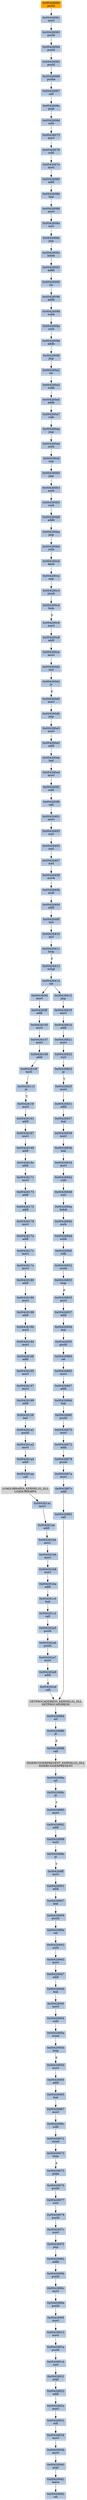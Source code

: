 strict digraph G {
	graph [bgcolor=transparent,
		name=G
	];
	node [color=lightsteelblue,
		fillcolor=lightsteelblue,
		shape=rectangle,
		style=filled
	];
	"0x00426954"	[label="0x00426954
subl"];
	"0x0042695a"	[label="0x0042695a
stosb"];
	"0x00426954" -> "0x0042695a"	[color="#000000"];
	"0x00426063"	[label="0x00426063
pushl"];
	"0x00426064"	[label="0x00426064
pushl"];
	"0x00426063" -> "0x00426064"	[color="#000000"];
	"0x0042640d"	[label="0x0042640d
addl"];
	"0x0042640f"	[label="0x0042640f
incl"];
	"0x0042640d" -> "0x0042640f"	[color="#000000"];
	"0x0042684f"	[label="0x0042684f
rolb"];
	"0x00426852"	[label="0x00426852
stosb"];
	"0x0042684f" -> "0x00426852"	[color="#000000"];
	"0x00426942"	[label="0x00426942
ret"];
	"0x0042609f"	[label="0x0042609f
jmp"];
	"0x004260a2"	[label="0x004260a2
stc"];
	"0x0042609f" -> "0x004260a2"	[color="#000000"];
	"0x00426848"	[label="0x00426848
xorl"];
	"0x0042684a"	[label="0x0042684a
lodsb"];
	"0x00426848" -> "0x0042684a"	[color="#000000"];
	"0x00426819"	[label="0x00426819
movl"];
	"0x0042681b"	[label="0x0042681b
addl"];
	"0x00426819" -> "0x0042681b"	[color="#000000"];
	"0x004260e3"	[label="0x004260e3
movl"];
	"0x004260e5"	[label="0x004260e5
addl"];
	"0x004260e3" -> "0x004260e5"	[color="#000000"];
	"0x00426865"	[label="0x00426865
movl"];
	"0x00426867"	[label="0x00426867
addl"];
	"0x00426865" -> "0x00426867"	[color="#000000"];
	"0x00426831"	[label="0x00426831
addl"];
	"0x00426837"	[label="0x00426837
leal"];
	"0x00426831" -> "0x00426837"	[color="#000000"];
	"0x00426839"	[label="0x00426839
movl"];
	"0x0042683b"	[label="0x0042683b
leal"];
	"0x00426839" -> "0x0042683b"	[color="#000000"];
	"0x0042616c"	[label="0x0042616c
addl"];
	"0x00426171"	[label="0x00426171
movl"];
	"0x0042616c" -> "0x00426171"	[color="#000000"];
	"0x00426173"	[label="0x00426173
addl"];
	"0x00426171" -> "0x00426173"	[color="#000000"];
	"0x00426886"	[label="0x00426886
je"];
	"0x00426888"	[label="0x00426888
call"];
	"0x00426886" -> "0x00426888"	[color="#000000",
		label=F];
	"0x004260c6"	[label="0x004260c6
movl"];
	"0x004260c8"	[label="0x004260c8
addl"];
	"0x004260c6" -> "0x004260c8"	[color="#000000"];
	"0x004260c4"	[label="0x004260c4
loop"];
	"0x004260c4" -> "0x004260c6"	[color="#000000",
		label=F];
	"0x00426414"	[label="0x00426414
ret"];
	"0x004260fd"	[label="0x004260fd
movl"];
	"0x00426414" -> "0x004260fd"	[color="#000000"];
	"0x00426815"	[label="0x00426815
jmp"];
	"0x00426414" -> "0x00426815"	[color="#000000"];
	"0x0042683d"	[label="0x0042683d
movl"];
	"0x00426842"	[label="0x00426842
subl"];
	"0x0042683d" -> "0x00426842"	[color="#000000"];
	"0x00426061"	[label="0x00426061
movl"];
	"0x00426061" -> "0x00426063"	[color="#000000"];
	"0x0042618b"	[label="0x0042618b
movl"];
	"0x0042618d"	[label="0x0042618d
movl"];
	"0x0042618b" -> "0x0042618d"	[color="#000000"];
	"0x004261b8"	[label="0x004261b8
movl"];
	"0x004261ba"	[label="0x004261ba
addl"];
	"0x004261b8" -> "0x004261ba"	[color="#000000"];
	"0x00426922"	[label="0x00426922
addl"];
	"0x0042692a"	[label="0x0042692a
movl"];
	"0x00426922" -> "0x0042692a"	[color="#000000"];
	"0x004260eb"	[label="0x004260eb
leal"];
	"0x004260ed"	[label="0x004260ed
movl"];
	"0x004260eb" -> "0x004260ed"	[color="#000000"];
	"0x00426197"	[label="0x00426197
movl"];
	"0x00426199"	[label="0x00426199
addl"];
	"0x00426197" -> "0x00426199"	[color="#000000"];
	"0x00426410"	[label="0x00426410
incl"];
	"0x00426411"	[label="0x00426411
loop"];
	"0x00426410" -> "0x00426411"	[color="#000000"];
	"0x00426967"	[label="0x00426967
movl"];
	"0x0042696c"	[label="0x0042696c
subl"];
	"0x00426967" -> "0x0042696c"	[color="#000000"];
	"0x0042606c"	[label="0x0042606c
popl"];
	"0x0042606d"	[label="0x0042606d
subl"];
	"0x0042606c" -> "0x0042606d"	[color="#000000"];
	"0x00426092"	[label="0x00426092
lodsb"];
	"0x00426093"	[label="0x00426093
addb"];
	"0x00426092" -> "0x00426093"	[color="#000000"];
	"0x00426972"	[label="0x00426972
stosb"];
	"0x0042696c" -> "0x00426972"	[color="#000000"];
	"0x00426080"	[label="0x00426080
addl"];
	"0x00426086"	[label="0x00426086
leal"];
	"0x00426080" -> "0x00426086"	[color="#000000"];
	ISDEBUGGERPRESENT_KERNEL32_DLL	[color=lightgrey,
		fillcolor=lightgrey,
		label="ISDEBUGGERPRESENT_KERNEL32_DLL
ISDEBUGGERPRESENT"];
	"0x00426888" -> ISDEBUGGERPRESENT_KERNEL32_DLL	[color="#000000"];
	"0x0042690a"	[label="0x0042690a
ret"];
	"0x00426943"	[label="0x00426943
xorb"];
	"0x0042690a" -> "0x00426943"	[color="#000000"];
	LOADLIBRARYA_KERNEL32_DLL	[color=lightgrey,
		fillcolor=lightgrey,
		label="LOADLIBRARYA_KERNEL32_DLL
LOADLIBRARYA"];
	"0x004261ac"	[label="0x004261ac
movl"];
	LOADLIBRARYA_KERNEL32_DLL -> "0x004261ac"	[color="#000000"];
	"0x0042615f"	[label="0x0042615f
movl"];
	"0x00426161"	[label="0x00426161
addl"];
	"0x0042615f" -> "0x00426161"	[color="#000000"];
	"0x004261c0"	[label="0x004261c0
leal"];
	"0x004261c2"	[label="0x004261c2
call"];
	"0x004261c0" -> "0x004261c2"	[color="#000000"];
	"0x00426931"	[label="0x00426931
roll"];
	"0x0042692a" -> "0x00426931"	[color="#000000"];
	"0x00426175"	[label="0x00426175
addl"];
	"0x00426173" -> "0x00426175"	[color="#000000"];
	"0x00426073"	[label="0x00426073
movl"];
	"0x0042606d" -> "0x00426073"	[color="#000000"];
	"0x00426821"	[label="0x00426821
movl"];
	"0x00426823"	[label="0x00426823
xorl"];
	"0x00426821" -> "0x00426823"	[color="#000000"];
	"0x00426115"	[label="0x00426115
je"];
	"0x00426115" -> "0x0042615f"	[color="#000000",
		label=T];
	"0x00426413"	[label="0x00426413
xchgl"];
	"0x00426413" -> "0x00426414"	[color="#000000"];
	"0x00426107"	[label="0x00426107
movl"];
	"0x00426109"	[label="0x00426109
addl"];
	"0x00426107" -> "0x00426109"	[color="#000000"];
	"0x00426186"	[label="0x00426186
movl"];
	"0x00426188"	[label="0x00426188
addl"];
	"0x00426186" -> "0x00426188"	[color="#000000"];
	"0x004260b0"	[label="0x004260b0
jmp"];
	"0x004260b3"	[label="0x004260b3
xorb"];
	"0x004260b0" -> "0x004260b3"	[color="#000000"];
	"0x00426188" -> "0x0042618b"	[color="#000000"];
	"0x0042619f"	[label="0x0042619f
leal"];
	"0x00426199" -> "0x0042619f"	[color="#000000"];
	"0x00426975"	[label="0x00426975
popa"];
	"0x00426976"	[label="0x00426976
pushl"];
	"0x00426975" -> "0x00426976"	[color="#000000"];
	"0x00426898"	[label="0x00426898
testl"];
	"0x0042689e"	[label="0x0042689e
je"];
	"0x00426898" -> "0x0042689e"	[color="#000000"];
	"0x00426907"	[label="0x00426907
leal"];
	"0x00426909"	[label="0x00426909
pushl"];
	"0x00426907" -> "0x00426909"	[color="#000000"];
	"0x004261b4"	[label="0x004261b4
movl"];
	"0x004261b6"	[label="0x004261b6
movl"];
	"0x004261b4" -> "0x004261b6"	[color="#000000"];
	"0x004260ce"	[label="0x004260ce
movl"];
	"0x004260d2"	[label="0x004260d2
incl"];
	"0x004260ce" -> "0x004260d2"	[color="#000000"];
	"0x00426088"	[label="0x00426088
movl"];
	"0x00426086" -> "0x00426088"	[color="#000000"];
	"0x004260ff"	[label="0x004260ff
addl"];
	"0x004260fd" -> "0x004260ff"	[color="#000000"];
	"0x00426825"	[label="0x00426825
je"];
	"0x00426823" -> "0x00426825"	[color="#000000"];
	"0x00426180"	[label="0x00426180
addl"];
	"0x00426180" -> "0x00426186"	[color="#000000"];
	"0x0042681b" -> "0x00426821"	[color="#000000"];
	"0x00426945"	[label="0x00426945
movl"];
	"0x00426947"	[label="0x00426947
addl"];
	"0x00426945" -> "0x00426947"	[color="#000000"];
	"0x0042608a"	[label="0x0042608a
xorl"];
	"0x00426088" -> "0x0042608a"	[color="#000000"];
	"0x00426965"	[label="0x00426965
leal"];
	"0x00426965" -> "0x00426967"	[color="#000000"];
	"0x00426853"	[label="0x00426853
loop"];
	"0x00426852" -> "0x00426853"	[color="#000000"];
	"0x0042688a"	[label="0x0042688a
orl"];
	ISDEBUGGERPRESENT_KERNEL32_DLL -> "0x0042688a"	[color="#000000"];
	"0x004260c2"	[label="0x004260c2
nop"];
	"0x004260c3"	[label="0x004260c3
stosb"];
	"0x004260c2" -> "0x004260c3"	[color="#000000"];
	"0x00426098"	[label="0x00426098
subb"];
	"0x0042609a"	[label="0x0042609a
rorb"];
	"0x00426098" -> "0x0042609a"	[color="#000000"];
	"0x00426065"	[label="0x00426065
pushl"];
	"0x00426066"	[label="0x00426066
pusha"];
	"0x00426065" -> "0x00426066"	[color="#000000"];
	"0x004268ff"	[label="0x004268ff
movl"];
	"0x0042689e" -> "0x004268ff"	[color="#000000",
		label=T];
	"0x004261ba" -> "0x004261c0"	[color="#000000"];
	"0x004260e5" -> "0x004260eb"	[color="#000000"];
	"0x004260f8"	[label="0x004260f8
call"];
	"0x00426401"	[label="0x00426401
movl"];
	"0x004260f8" -> "0x00426401"	[color="#000000"];
	"0x004260d5"	[label="0x004260d5
movl"];
	"0x004260db"	[label="0x004260db
jmp"];
	"0x004260d5" -> "0x004260db"	[color="#000000"];
	"0x00426105"	[label="0x00426105
movl"];
	"0x00426105" -> "0x00426107"	[color="#000000"];
	"0x0042684b"	[label="0x0042684b
xorb"];
	"0x0042684a" -> "0x0042684b"	[color="#000000"];
	"0x00426977"	[label="0x00426977
xorl"];
	"0x00426979"	[label="0x00426979
pushl"];
	"0x00426977" -> "0x00426979"	[color="#000000"];
	"0x0042697c"	[label="0x0042697c
movl"];
	"0x00426979" -> "0x0042697c"	[color="#000000"];
	"0x004261a4"	[label="0x004261a4
addl"];
	"0x004261aa"	[label="0x004261aa
call"];
	"0x004261a4" -> "0x004261aa"	[color="#000000"];
	"0x0042607e"	[label="0x0042607e
movl"];
	"0x0042607e" -> "0x00426080"	[color="#000000"];
	"0x00426078"	[label="0x00426078
subl"];
	"0x00426073" -> "0x00426078"	[color="#000000"];
	"0x004262af"	[label="0x004262af
call"];
	GETPROCADDRESS_KERNEL32_DLL	[color=lightgrey,
		fillcolor=lightgrey,
		label="GETPROCADDRESS_KERNEL32_DLL
GETPROCADDRESS"];
	"0x004262af" -> GETPROCADDRESS_KERNEL32_DLL	[color="#000000"];
	"0x004261ae"	[label="0x004261ae
addl"];
	"0x004261ac" -> "0x004261ae"	[color="#000000"];
	"0x00426407"	[label="0x00426407
xorl"];
	"0x00426409"	[label="0x00426409
movb"];
	"0x00426407" -> "0x00426409"	[color="#000000"];
	"0x0042694d"	[label="0x0042694d
leal"];
	"0x00426947" -> "0x0042694d"	[color="#000000"];
	"0x004260d3"	[label="0x004260d3
js"];
	"0x004260d3" -> "0x004260d5"	[color="#000000",
		label=F];
	"0x00426934"	[label="0x00426934
movl"];
	"0x00426931" -> "0x00426934"	[color="#000000"];
	"0x00426982"	[label="0x00426982
addb"];
	"0x0042690b"	[label="0x0042690b
pushl"];
	"0x00426982" -> "0x0042690b"	[color="#000000"];
	"0x004262a7"	[label="0x004262a7
movl"];
	"0x004262a9"	[label="0x004262a9
addl"];
	"0x004262a7" -> "0x004262a9"	[color="#000000"];
	"0x00426892"	[label="0x00426892
addl"];
	"0x00426892" -> "0x00426898"	[color="#000000"];
	"0x0042693b"	[label="0x0042693b
movl"];
	"0x00426934" -> "0x0042693b"	[color="#000000"];
	"0x0042685f"	[label="0x0042685f
pushl"];
	"0x00426860"	[label="0x00426860
ret"];
	"0x0042685f" -> "0x00426860"	[color="#000000"];
	"0x004262a5"	[label="0x004262a5
pushl"];
	"0x004261c2" -> "0x004262a5"	[color="#000000"];
	"0x00426940"	[label="0x00426940
popl"];
	"0x0042693b" -> "0x00426940"	[color="#000000"];
	"0x00426901"	[label="0x00426901
addl"];
	"0x004268ff" -> "0x00426901"	[color="#000000"];
	"0x0042686d"	[label="0x0042686d
leal"];
	"0x0042686f"	[label="0x0042686f
pushl"];
	"0x0042686d" -> "0x0042686f"	[color="#000000"];
	"0x0042640f" -> "0x00426410"	[color="#000000"];
	"0x0042640b"	[label="0x0042640b
mull"];
	"0x00426409" -> "0x0042640b"	[color="#000000"];
	"0x004260b5"	[label="0x004260b5
rorb"];
	"0x004260b3" -> "0x004260b5"	[color="#000000"];
	"0x00426870"	[label="0x00426870
movl"];
	"0x0042686f" -> "0x00426870"	[color="#000000"];
	"0x00426096"	[label="0x00426096
addb"];
	"0x00426096" -> "0x00426098"	[color="#000000"];
	"0x00426941"	[label="0x00426941
leave"];
	"0x00426940" -> "0x00426941"	[color="#000000"];
	"0x00426941" -> "0x00426942"	[color="#000000"];
	"0x00426913"	[label="0x00426913
movl"];
	"0x0042691a"	[label="0x0042691a
pushl"];
	"0x00426913" -> "0x0042691a"	[color="#000000"];
	"0x0042683b" -> "0x0042683d"	[color="#000000"];
	"0x004260ff" -> "0x00426105"	[color="#000000"];
	"0x00426837" -> "0x00426839"	[color="#000000"];
	"0x0042691d"	[label="0x0042691d
xorl"];
	"0x0042691f"	[label="0x0042691f
popl"];
	"0x0042691d" -> "0x0042691f"	[color="#000000"];
	"0x00426860" -> "0x00426865"	[color="#000000"];
	"0x0042695f"	[label="0x0042695f
addl"];
	"0x0042695f" -> "0x00426965"	[color="#000000"];
	"0x00426060"	[color=lightgrey,
		fillcolor=orange,
		label="0x00426060
pushl"];
	"0x00426060" -> "0x00426061"	[color="#000000"];
	"0x00426169"	[label="0x00426169
addl"];
	"0x00426169" -> "0x0042616c"	[color="#000000"];
	"0x0042609d"	[label="0x0042609d
addb"];
	"0x0042609a" -> "0x0042609d"	[color="#000000"];
	"0x0042697f"	[label="0x0042697f
jmp"];
	"0x0042697f" -> "0x00426982"	[color="#000000"];
	"0x00426901" -> "0x00426907"	[color="#000000"];
	"0x0042688c"	[label="0x0042688c
je"];
	"0x0042688a" -> "0x0042688c"	[color="#000000"];
	"0x004260c3" -> "0x004260c4"	[color="#000000"];
	"0x00426878"	[label="0x00426878
pushl"];
	"0x0042687a"	[label="0x0042687a
movl"];
	"0x00426878" -> "0x0042687a"	[color="#000000"];
	"0x00426973"	[label="0x00426973
loop"];
	"0x00426972" -> "0x00426973"	[color="#000000"];
	"0x004260f2"	[label="0x004260f2
subl"];
	"0x004260f2" -> "0x004260f8"	[color="#000000"];
	"0x0042617e"	[label="0x0042617e
movl"];
	"0x0042617e" -> "0x00426180"	[color="#000000"];
	"0x004260c8" -> "0x004260ce"	[color="#000000"];
	"0x00426890"	[label="0x00426890
movl"];
	"0x0042688c" -> "0x00426890"	[color="#000000",
		label=T];
	"0x0042697c" -> "0x0042697f"	[color="#000000"];
	"0x0042617c"	[label="0x0042617c
movl"];
	"0x0042617c" -> "0x0042617e"	[color="#000000"];
	"0x00426842" -> "0x00426848"	[color="#000000"];
	"0x0042609d" -> "0x0042609f"	[color="#000000"];
	"0x004261aa" -> LOADLIBRARYA_KERNEL32_DLL	[color="#000000"];
	"0x0042618f"	[label="0x0042618f
addl"];
	"0x0042618d" -> "0x0042618f"	[color="#000000"];
	"0x00426411" -> "0x00426413"	[color="#000000",
		label=F];
	"0x004260a3"	[label="0x004260a3
subb"];
	"0x004260a5"	[label="0x004260a5
addb"];
	"0x004260a3" -> "0x004260a5"	[color="#000000"];
	"0x0042694f"	[label="0x0042694f
movl"];
	"0x0042694f" -> "0x00426954"	[color="#000000"];
	"0x004261a2"	[label="0x004261a2
movl"];
	"0x004261a2" -> "0x004261a4"	[color="#000000"];
	"0x004262a6"	[label="0x004262a6
pushl"];
	"0x004262a6" -> "0x004262a7"	[color="#000000"];
	"0x004260d2" -> "0x004260d3"	[color="#000000"];
	"0x00426064" -> "0x00426065"	[color="#000000"];
	"0x004262a9" -> "0x004262af"	[color="#000000"];
	"0x004260ba"	[label="0x004260ba
jmp"];
	"0x004260bd"	[label="0x004260bd
rorb"];
	"0x004260ba" -> "0x004260bd"	[color="#000000"];
	"0x0042608c"	[label="0x0042608c
jmp"];
	"0x0042608a" -> "0x0042608c"	[color="#000000"];
	"0x00426884"	[label="0x00426884
orl"];
	GETPROCADDRESS_KERNEL32_DLL -> "0x00426884"	[color="#000000"];
	"0x0042695b"	[label="0x0042695b
loop"];
	"0x0042695a" -> "0x0042695b"	[color="#000000"];
	"0x00426405"	[label="0x00426405
xorl"];
	"0x00426405" -> "0x00426407"	[color="#000000"];
	"0x004260b8"	[label="0x004260b8
addb"];
	"0x004260b8" -> "0x004260ba"	[color="#000000"];
	"0x004261a1"	[label="0x004261a1
pushl"];
	"0x004261a1" -> "0x004261a2"	[color="#000000"];
	"0x004260ed" -> "0x004260f2"	[color="#000000"];
	"0x004260a7"	[label="0x004260a7
rolb"];
	"0x004260a5" -> "0x004260a7"	[color="#000000"];
	"0x004260af"	[label="0x004260af
nop"];
	"0x004260af" -> "0x004260b0"	[color="#000000"];
	"0x00426403"	[label="0x00426403
xorl"];
	"0x00426401" -> "0x00426403"	[color="#000000"];
	"0x004261ae" -> "0x004261b4"	[color="#000000"];
	"0x00426195"	[label="0x00426195
movl"];
	"0x0042618f" -> "0x00426195"	[color="#000000"];
	"0x00426178"	[label="0x00426178
movl"];
	"0x00426175" -> "0x00426178"	[color="#000000"];
	"0x00426195" -> "0x00426197"	[color="#000000"];
	"0x0042691a" -> "0x0042691d"	[color="#000000"];
	"0x0042684d"	[label="0x0042684d
subb"];
	"0x0042684d" -> "0x0042684f"	[color="#000000"];
	"0x00426976" -> "0x00426977"	[color="#000000"];
	"0x0042695d"	[label="0x0042695d
movl"];
	"0x0042695b" -> "0x0042695d"	[color="#000000",
		label=F];
	"0x0042690f"	[label="0x0042690f
movl"];
	"0x0042690f" -> "0x00426913"	[color="#000000"];
	"0x0042608c" -> "0x00426092"	[color="#000000"];
	"0x0042685d"	[label="0x0042685d
leal"];
	"0x0042685d" -> "0x0042685f"	[color="#000000"];
	"0x00426403" -> "0x00426405"	[color="#000000"];
	"0x00426095"	[label="0x00426095
clc"];
	"0x00426093" -> "0x00426095"	[color="#000000"];
	"0x00426890" -> "0x00426892"	[color="#000000"];
	"0x004260db" -> "0x004260e3"	[color="#000000"];
	"0x004260a2" -> "0x004260a3"	[color="#000000"];
	"0x004261b6" -> "0x004261b8"	[color="#000000"];
	"0x00426943" -> "0x00426945"	[color="#000000"];
	"0x0042690c"	[label="0x0042690c
movl"];
	"0x0042690b" -> "0x0042690c"	[color="#000000"];
	"0x00426815" -> "0x00426819"	[color="#000000"];
	"0x00426909" -> "0x0042690a"	[color="#000000"];
	"0x0042617a"	[label="0x0042617a
addl"];
	"0x00426178" -> "0x0042617a"	[color="#000000"];
	"0x0042682f"	[label="0x0042682f
movl"];
	"0x00426825" -> "0x0042682f"	[color="#000000",
		label=T];
	"0x004260c0"	[label="0x004260c0
decb"];
	"0x004260bd" -> "0x004260c0"	[color="#000000"];
	"0x00426855"	[label="0x00426855
movl"];
	"0x00426853" -> "0x00426855"	[color="#000000",
		label=F];
	"0x0042610f"	[label="0x0042610f
testl"];
	"0x0042610f" -> "0x00426115"	[color="#000000"];
	"0x004260aa"	[label="0x004260aa
jmp"];
	"0x004260a7" -> "0x004260aa"	[color="#000000"];
	"0x00426095" -> "0x00426096"	[color="#000000"];
	"0x0042690e"	[label="0x0042690e
pushl"];
	"0x0042690e" -> "0x0042690f"	[color="#000000"];
	"0x004262a5" -> "0x004262a6"	[color="#000000"];
	"0x00426167"	[label="0x00426167
movl"];
	"0x00426167" -> "0x00426169"	[color="#000000"];
	"0x00426872"	[label="0x00426872
addl"];
	"0x00426870" -> "0x00426872"	[color="#000000"];
	"0x0042682f" -> "0x00426831"	[color="#000000"];
	"0x0042691f" -> "0x00426922"	[color="#000000"];
	"0x0042640b" -> "0x0042640d"	[color="#000000"];
	"0x00426109" -> "0x0042610f"	[color="#000000"];
	"0x0042684b" -> "0x0042684d"	[color="#000000"];
	"0x0042687c"	[label="0x0042687c
addl"];
	"0x00426882"	[label="0x00426882
call"];
	"0x0042687c" -> "0x00426882"	[color="#000000"];
	"0x004260b5" -> "0x004260b8"	[color="#000000"];
	"0x00426867" -> "0x0042686d"	[color="#000000"];
	"0x004260ad"	[label="0x004260ad
xorb"];
	"0x004260aa" -> "0x004260ad"	[color="#000000"];
	"0x00426882" -> GETPROCADDRESS_KERNEL32_DLL	[color="#000000"];
	"0x00426067"	[label="0x00426067
call"];
	"0x00426067" -> "0x0042606c"	[color="#000000"];
	"0x0042617a" -> "0x0042617c"	[color="#000000"];
	"0x00426161" -> "0x00426167"	[color="#000000"];
	"0x0042694d" -> "0x0042694f"	[color="#000000"];
	"0x0042695d" -> "0x0042695f"	[color="#000000"];
	"0x0042619f" -> "0x004261a1"	[color="#000000"];
	"0x00426066" -> "0x00426067"	[color="#000000"];
	"0x00426872" -> "0x00426878"	[color="#000000"];
	"0x0042690c" -> "0x0042690e"	[color="#000000"];
	"0x00426973" -> "0x00426975"	[color="#000000",
		label=F];
	"0x00426857"	[label="0x00426857
addl"];
	"0x00426855" -> "0x00426857"	[color="#000000"];
	"0x004260c0" -> "0x004260c2"	[color="#000000"];
	"0x00426078" -> "0x0042607e"	[color="#000000"];
	"0x0042687a" -> "0x0042687c"	[color="#000000"];
	"0x00426857" -> "0x0042685d"	[color="#000000"];
	"0x00426884" -> "0x00426886"	[color="#000000"];
	"0x004260ad" -> "0x004260af"	[color="#000000"];
}
